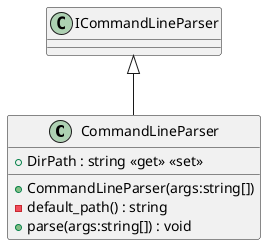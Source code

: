 @startuml
class CommandLineParser {
    + DirPath : string <<get>> <<set>>
    + CommandLineParser(args:string[])
    - default_path() : string
    + parse(args:string[]) : void
}
ICommandLineParser <|-- CommandLineParser
@enduml

